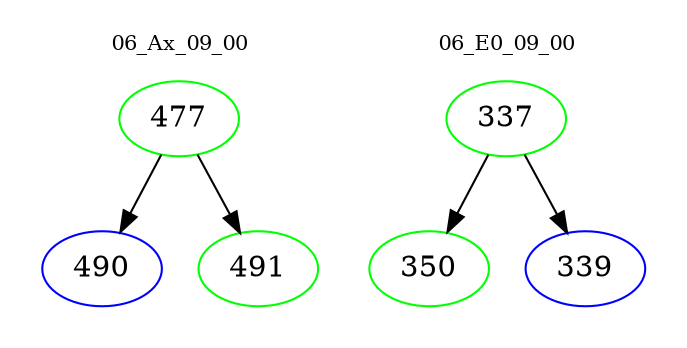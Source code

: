 digraph{
subgraph cluster_0 {
color = white
label = "06_Ax_09_00";
fontsize=10;
T0_477 [label="477", color="green"]
T0_477 -> T0_490 [color="black"]
T0_490 [label="490", color="blue"]
T0_477 -> T0_491 [color="black"]
T0_491 [label="491", color="green"]
}
subgraph cluster_1 {
color = white
label = "06_E0_09_00";
fontsize=10;
T1_337 [label="337", color="green"]
T1_337 -> T1_350 [color="black"]
T1_350 [label="350", color="green"]
T1_337 -> T1_339 [color="black"]
T1_339 [label="339", color="blue"]
}
}
